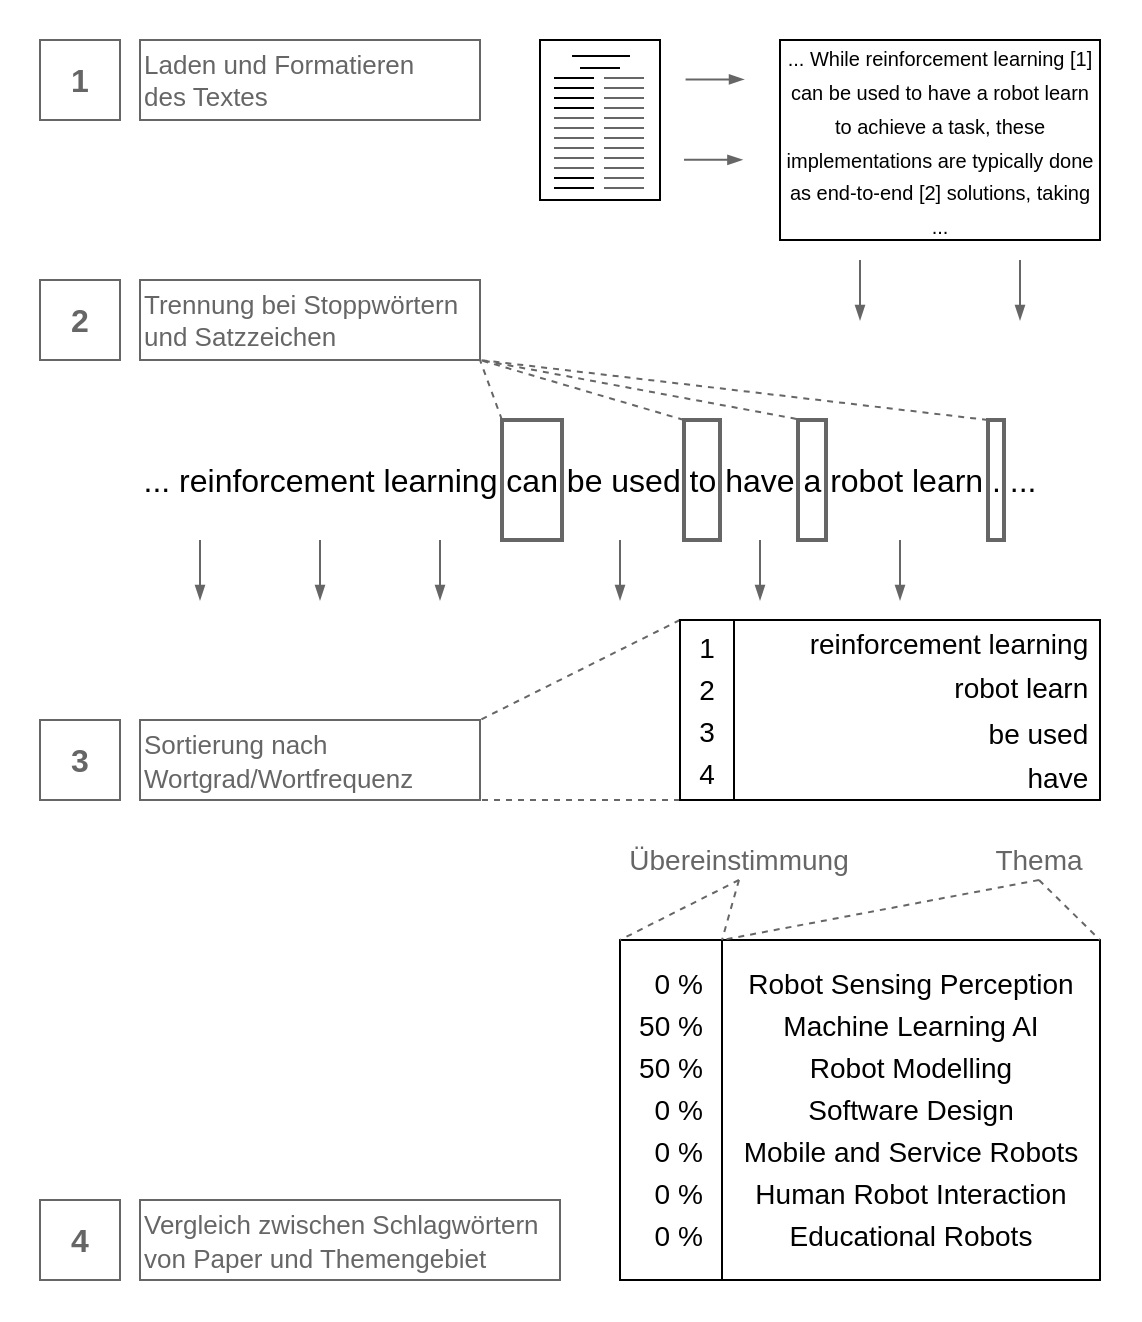 <mxfile version="14.5.1" type="device" pages="2"><diagram id="_T1rNeS9G07VCOs8iRtI" name="Page-1"><mxGraphModel dx="1243" dy="1351" grid="1" gridSize="10" guides="1" tooltips="1" connect="1" arrows="1" fold="1" page="1" pageScale="1" pageWidth="827" pageHeight="1169" math="0" shadow="0"><root><mxCell id="0"/><mxCell id="1" parent="0"/><mxCell id="ePrO3Vi990JG23fnKybL-49" value="" style="rounded=0;whiteSpace=wrap;html=1;strokeWidth=1;fontSize=14;fontColor=#000000;align=center;strokeColor=none;" vertex="1" parent="1"><mxGeometry x="10" y="20" width="570" height="660" as="geometry"/></mxCell><mxCell id="nwE_6mz_NxOICZRyr0Bs-20" value="" style="endArrow=none;html=1;strokeWidth=1;strokeColor=#666666;dashed=1;entryX=1;entryY=1;entryDx=0;entryDy=0;" edge="1" parent="1"><mxGeometry width="50" height="50" relative="1" as="geometry"><mxPoint x="350" y="330" as="sourcePoint"/><mxPoint x="250" y="380" as="targetPoint"/></mxGeometry></mxCell><mxCell id="nwE_6mz_NxOICZRyr0Bs-19" value="" style="endArrow=none;html=1;strokeWidth=1;strokeColor=#666666;dashed=1;entryX=1;entryY=1;entryDx=0;entryDy=0;" edge="1" parent="1"><mxGeometry width="50" height="50" relative="1" as="geometry"><mxPoint x="350" y="420" as="sourcePoint"/><mxPoint x="250" y="420" as="targetPoint"/></mxGeometry></mxCell><mxCell id="nwE_6mz_NxOICZRyr0Bs-1" value="&lt;font style=&quot;font-size: 16px&quot;&gt;... reinforcement learning can be used to have a robot learn . ...&lt;/font&gt;" style="text;html=1;strokeColor=none;fillColor=none;align=center;verticalAlign=middle;whiteSpace=wrap;rounded=0;" vertex="1" parent="1"><mxGeometry x="75" y="240" width="460" height="40" as="geometry"/></mxCell><mxCell id="nwE_6mz_NxOICZRyr0Bs-4" value="" style="rounded=0;whiteSpace=wrap;html=1;fillColor=none;strokeWidth=2;strokeColor=#666666;" vertex="1" parent="1"><mxGeometry x="261" y="230" width="30" height="60" as="geometry"/></mxCell><mxCell id="nwE_6mz_NxOICZRyr0Bs-5" value="" style="rounded=0;whiteSpace=wrap;html=1;fillColor=none;strokeWidth=2;strokeColor=#666666;" vertex="1" parent="1"><mxGeometry x="352" y="230" width="18" height="60" as="geometry"/></mxCell><mxCell id="nwE_6mz_NxOICZRyr0Bs-6" value="" style="rounded=0;whiteSpace=wrap;html=1;fillColor=none;strokeWidth=2;strokeColor=#666666;" vertex="1" parent="1"><mxGeometry x="409" y="230" width="14" height="60" as="geometry"/></mxCell><mxCell id="nwE_6mz_NxOICZRyr0Bs-7" value="" style="endArrow=none;html=1;strokeWidth=1;strokeColor=#666666;dashed=1;entryX=1;entryY=1;entryDx=0;entryDy=0;exitX=0;exitY=0;exitDx=0;exitDy=0;" edge="1" parent="1" source="nwE_6mz_NxOICZRyr0Bs-4" target="nwE_6mz_NxOICZRyr0Bs-10"><mxGeometry width="50" height="50" relative="1" as="geometry"><mxPoint x="291" y="230" as="sourcePoint"/><mxPoint x="450" y="190" as="targetPoint"/></mxGeometry></mxCell><mxCell id="nwE_6mz_NxOICZRyr0Bs-8" value="" style="endArrow=none;html=1;strokeWidth=1;strokeColor=#666666;dashed=1;entryX=1;entryY=1;entryDx=0;entryDy=0;exitX=0;exitY=0;exitDx=0;exitDy=0;" edge="1" parent="1" source="nwE_6mz_NxOICZRyr0Bs-5" target="nwE_6mz_NxOICZRyr0Bs-10"><mxGeometry width="50" height="50" relative="1" as="geometry"><mxPoint x="371" y="230" as="sourcePoint"/><mxPoint x="450" y="190" as="targetPoint"/></mxGeometry></mxCell><mxCell id="nwE_6mz_NxOICZRyr0Bs-9" value="" style="endArrow=none;html=1;strokeWidth=1;strokeColor=#666666;dashed=1;entryX=1;entryY=1;entryDx=0;entryDy=0;exitX=-0.054;exitY=-0.009;exitDx=0;exitDy=0;exitPerimeter=0;" edge="1" parent="1" source="nwE_6mz_NxOICZRyr0Bs-6" target="nwE_6mz_NxOICZRyr0Bs-10"><mxGeometry width="50" height="50" relative="1" as="geometry"><mxPoint x="423" y="230" as="sourcePoint"/><mxPoint x="450" y="190" as="targetPoint"/></mxGeometry></mxCell><mxCell id="nwE_6mz_NxOICZRyr0Bs-10" value="&lt;font style=&quot;font-size: 13px&quot;&gt;Trennung bei Stoppwörtern&lt;br&gt;und Satzzeichen&lt;/font&gt;" style="text;html=1;fillColor=none;align=left;verticalAlign=middle;whiteSpace=wrap;rounded=0;strokeColor=#666666;fontColor=#666666;" vertex="1" parent="1"><mxGeometry x="80" y="160" width="170" height="40" as="geometry"/></mxCell><mxCell id="nwE_6mz_NxOICZRyr0Bs-13" value="" style="rounded=0;whiteSpace=wrap;html=1;fillColor=none;strokeWidth=2;strokeColor=#666666;" vertex="1" parent="1"><mxGeometry x="504" y="230" width="8" height="60" as="geometry"/></mxCell><mxCell id="nwE_6mz_NxOICZRyr0Bs-14" value="" style="endArrow=none;html=1;strokeWidth=1;strokeColor=#666666;dashed=1;entryX=1;entryY=1;entryDx=0;entryDy=0;exitX=0;exitY=0;exitDx=0;exitDy=0;" edge="1" parent="1" source="nwE_6mz_NxOICZRyr0Bs-13" target="nwE_6mz_NxOICZRyr0Bs-10"><mxGeometry width="50" height="50" relative="1" as="geometry"><mxPoint x="500.5" y="230" as="sourcePoint"/><mxPoint x="259" y="189" as="targetPoint"/></mxGeometry></mxCell><mxCell id="nwE_6mz_NxOICZRyr0Bs-18" value="&lt;font style=&quot;font-size: 13px&quot;&gt;Sortierung nach Wortgrad/Wortfrequenz&lt;/font&gt;" style="rounded=0;whiteSpace=wrap;html=1;strokeWidth=1;fillColor=none;fontSize=14;align=left;strokeColor=#666666;fontColor=#666666;" vertex="1" parent="1"><mxGeometry x="80" y="380" width="170" height="40" as="geometry"/></mxCell><mxCell id="nwE_6mz_NxOICZRyr0Bs-21" value="" style="endArrow=blockThin;html=1;strokeColor=#666666;strokeWidth=1;fontColor=#666666;endFill=1;startSize=4;endSize=5;" edge="1" parent="1"><mxGeometry width="50" height="50" relative="1" as="geometry"><mxPoint x="110" y="290" as="sourcePoint"/><mxPoint x="110" y="320" as="targetPoint"/></mxGeometry></mxCell><mxCell id="nwE_6mz_NxOICZRyr0Bs-25" value="&lt;p style=&quot;line-height: 150%&quot;&gt;&lt;font color=&quot;#000000&quot;&gt;1&lt;br&gt;2&lt;br&gt;3&lt;br&gt;4&lt;/font&gt;&lt;/p&gt;" style="rounded=0;whiteSpace=wrap;html=1;strokeWidth=1;fillColor=none;fontSize=14;fontColor=#666666;align=center;" vertex="1" parent="1"><mxGeometry x="350" y="330" width="27" height="90" as="geometry"/></mxCell><mxCell id="nwE_6mz_NxOICZRyr0Bs-26" value="&lt;div&gt;&lt;span&gt;&lt;b&gt;&lt;font style=&quot;font-size: 16px&quot;&gt;2&lt;/font&gt;&lt;/b&gt;&lt;/span&gt;&lt;/div&gt;" style="text;html=1;fillColor=none;align=center;verticalAlign=middle;whiteSpace=wrap;rounded=0;strokeColor=#666666;fontColor=#666666;" vertex="1" parent="1"><mxGeometry x="30" y="160" width="40" height="40" as="geometry"/></mxCell><mxCell id="nwE_6mz_NxOICZRyr0Bs-27" value="&lt;div&gt;&lt;span&gt;&lt;b&gt;&lt;font style=&quot;font-size: 16px&quot;&gt;3&lt;/font&gt;&lt;/b&gt;&lt;/span&gt;&lt;/div&gt;" style="text;html=1;fillColor=none;align=center;verticalAlign=middle;whiteSpace=wrap;rounded=0;strokeColor=#666666;fontColor=#666666;" vertex="1" parent="1"><mxGeometry x="30" y="380" width="40" height="40" as="geometry"/></mxCell><mxCell id="nwE_6mz_NxOICZRyr0Bs-28" value="&lt;span style=&quot;font-size: 13px&quot;&gt;Laden und Formatieren&lt;br&gt;des Textes&lt;/span&gt;" style="text;html=1;fillColor=none;align=left;verticalAlign=middle;whiteSpace=wrap;rounded=0;strokeColor=#666666;fontColor=#666666;" vertex="1" parent="1"><mxGeometry x="80" y="40" width="170" height="40" as="geometry"/></mxCell><mxCell id="nwE_6mz_NxOICZRyr0Bs-29" value="&lt;div&gt;&lt;span&gt;&lt;b&gt;&lt;font style=&quot;font-size: 16px&quot;&gt;1&lt;/font&gt;&lt;/b&gt;&lt;/span&gt;&lt;/div&gt;" style="text;html=1;fillColor=none;align=center;verticalAlign=middle;whiteSpace=wrap;rounded=0;strokeColor=#666666;fontColor=#666666;" vertex="1" parent="1"><mxGeometry x="30" y="40" width="40" height="40" as="geometry"/></mxCell><mxCell id="nwE_6mz_NxOICZRyr0Bs-30" value="" style="endArrow=blockThin;html=1;strokeColor=#666666;strokeWidth=1;fontColor=#666666;endFill=1;startSize=4;endSize=5;" edge="1" parent="1"><mxGeometry width="50" height="50" relative="1" as="geometry"><mxPoint x="170" y="290" as="sourcePoint"/><mxPoint x="170" y="320" as="targetPoint"/></mxGeometry></mxCell><mxCell id="nwE_6mz_NxOICZRyr0Bs-31" value="" style="endArrow=blockThin;html=1;strokeColor=#666666;strokeWidth=1;fontColor=#666666;endFill=1;startSize=4;endSize=5;" edge="1" parent="1"><mxGeometry width="50" height="50" relative="1" as="geometry"><mxPoint x="230" y="290" as="sourcePoint"/><mxPoint x="230" y="320" as="targetPoint"/></mxGeometry></mxCell><mxCell id="nwE_6mz_NxOICZRyr0Bs-32" value="" style="endArrow=blockThin;html=1;strokeColor=#666666;strokeWidth=1;fontColor=#666666;endFill=1;startSize=4;endSize=5;" edge="1" parent="1"><mxGeometry width="50" height="50" relative="1" as="geometry"><mxPoint x="320" y="290" as="sourcePoint"/><mxPoint x="320" y="320" as="targetPoint"/></mxGeometry></mxCell><mxCell id="nwE_6mz_NxOICZRyr0Bs-33" value="" style="endArrow=blockThin;html=1;strokeColor=#666666;strokeWidth=1;fontColor=#666666;endFill=1;startSize=4;endSize=5;" edge="1" parent="1"><mxGeometry width="50" height="50" relative="1" as="geometry"><mxPoint x="390" y="290" as="sourcePoint"/><mxPoint x="390" y="320" as="targetPoint"/></mxGeometry></mxCell><mxCell id="nwE_6mz_NxOICZRyr0Bs-35" value="" style="endArrow=blockThin;html=1;strokeColor=#666666;strokeWidth=1;fontColor=#666666;endFill=1;startSize=4;endSize=5;" edge="1" parent="1"><mxGeometry width="50" height="50" relative="1" as="geometry"><mxPoint x="460" y="290" as="sourcePoint"/><mxPoint x="460" y="320" as="targetPoint"/></mxGeometry></mxCell><mxCell id="ePrO3Vi990JG23fnKybL-1" value="" style="rounded=0;whiteSpace=wrap;html=1;strokeColor=#000000;strokeWidth=1;fillColor=none;fontSize=14;fontColor=#666666;align=center;" vertex="1" parent="1"><mxGeometry x="280" y="40" width="60" height="80" as="geometry"/></mxCell><mxCell id="ePrO3Vi990JG23fnKybL-2" value="" style="endArrow=none;html=1;strokeWidth=1;fontSize=14;fontColor=#666666;" edge="1" parent="1"><mxGeometry width="50" height="50" relative="1" as="geometry"><mxPoint x="287" y="64" as="sourcePoint"/><mxPoint x="307" y="64" as="targetPoint"/></mxGeometry></mxCell><mxCell id="ePrO3Vi990JG23fnKybL-3" value="" style="endArrow=none;html=1;strokeWidth=1;fontSize=14;fontColor=#666666;" edge="1" parent="1"><mxGeometry width="50" height="50" relative="1" as="geometry"><mxPoint x="287" y="74" as="sourcePoint"/><mxPoint x="307" y="74" as="targetPoint"/></mxGeometry></mxCell><mxCell id="ePrO3Vi990JG23fnKybL-4" value="" style="endArrow=none;html=1;strokeWidth=1;fontSize=14;fontColor=#666666;strokeColor=#666666;" edge="1" parent="1"><mxGeometry width="50" height="50" relative="1" as="geometry"><mxPoint x="287" y="84" as="sourcePoint"/><mxPoint x="307" y="84" as="targetPoint"/></mxGeometry></mxCell><mxCell id="ePrO3Vi990JG23fnKybL-5" value="" style="endArrow=none;html=1;strokeWidth=1;fontSize=14;fontColor=#666666;" edge="1" parent="1"><mxGeometry width="50" height="50" relative="1" as="geometry"><mxPoint x="287" y="59" as="sourcePoint"/><mxPoint x="307" y="59" as="targetPoint"/></mxGeometry></mxCell><mxCell id="ePrO3Vi990JG23fnKybL-6" value="" style="endArrow=none;html=1;strokeWidth=1;fontSize=14;fontColor=#666666;" edge="1" parent="1"><mxGeometry width="50" height="50" relative="1" as="geometry"><mxPoint x="287" y="69" as="sourcePoint"/><mxPoint x="307" y="69" as="targetPoint"/></mxGeometry></mxCell><mxCell id="ePrO3Vi990JG23fnKybL-7" value="" style="endArrow=none;html=1;strokeWidth=1;fontSize=14;fontColor=#666666;strokeColor=#666666;" edge="1" parent="1"><mxGeometry width="50" height="50" relative="1" as="geometry"><mxPoint x="287" y="79" as="sourcePoint"/><mxPoint x="307" y="79" as="targetPoint"/><Array as="points"><mxPoint x="297" y="79"/></Array></mxGeometry></mxCell><mxCell id="ePrO3Vi990JG23fnKybL-8" value="" style="endArrow=none;html=1;strokeWidth=1;fontSize=14;fontColor=#666666;strokeColor=#666666;" edge="1" parent="1"><mxGeometry width="50" height="50" relative="1" as="geometry"><mxPoint x="287" y="94" as="sourcePoint"/><mxPoint x="307" y="94" as="targetPoint"/></mxGeometry></mxCell><mxCell id="ePrO3Vi990JG23fnKybL-9" value="" style="endArrow=none;html=1;strokeWidth=1;fontSize=14;fontColor=#666666;strokeColor=#666666;" edge="1" parent="1"><mxGeometry width="50" height="50" relative="1" as="geometry"><mxPoint x="287" y="104" as="sourcePoint"/><mxPoint x="307" y="104" as="targetPoint"/></mxGeometry></mxCell><mxCell id="ePrO3Vi990JG23fnKybL-10" value="" style="endArrow=none;html=1;strokeWidth=1;fontSize=14;fontColor=#666666;" edge="1" parent="1"><mxGeometry width="50" height="50" relative="1" as="geometry"><mxPoint x="287" y="114" as="sourcePoint"/><mxPoint x="307" y="114" as="targetPoint"/></mxGeometry></mxCell><mxCell id="ePrO3Vi990JG23fnKybL-11" value="" style="endArrow=none;html=1;strokeWidth=1;fontSize=14;fontColor=#666666;strokeColor=#666666;" edge="1" parent="1"><mxGeometry width="50" height="50" relative="1" as="geometry"><mxPoint x="287" y="89" as="sourcePoint"/><mxPoint x="307" y="89" as="targetPoint"/></mxGeometry></mxCell><mxCell id="ePrO3Vi990JG23fnKybL-12" value="" style="endArrow=none;html=1;strokeWidth=1;fontSize=14;fontColor=#666666;strokeColor=#666666;" edge="1" parent="1"><mxGeometry width="50" height="50" relative="1" as="geometry"><mxPoint x="287" y="99" as="sourcePoint"/><mxPoint x="307" y="99" as="targetPoint"/></mxGeometry></mxCell><mxCell id="ePrO3Vi990JG23fnKybL-13" value="" style="endArrow=none;html=1;strokeWidth=1;fontSize=14;fontColor=#666666;" edge="1" parent="1"><mxGeometry width="50" height="50" relative="1" as="geometry"><mxPoint x="287" y="109" as="sourcePoint"/><mxPoint x="307" y="109" as="targetPoint"/><Array as="points"><mxPoint x="297" y="109"/></Array></mxGeometry></mxCell><mxCell id="ePrO3Vi990JG23fnKybL-14" value="" style="endArrow=none;html=1;strokeWidth=1;fontSize=14;fontColor=#666666;strokeColor=#666666;" edge="1" parent="1"><mxGeometry width="50" height="50" relative="1" as="geometry"><mxPoint x="312" y="64" as="sourcePoint"/><mxPoint x="332" y="64" as="targetPoint"/></mxGeometry></mxCell><mxCell id="ePrO3Vi990JG23fnKybL-15" value="" style="endArrow=none;html=1;strokeWidth=1;fontSize=14;fontColor=#666666;strokeColor=#666666;" edge="1" parent="1"><mxGeometry width="50" height="50" relative="1" as="geometry"><mxPoint x="312" y="74" as="sourcePoint"/><mxPoint x="332" y="74" as="targetPoint"/></mxGeometry></mxCell><mxCell id="ePrO3Vi990JG23fnKybL-16" value="" style="endArrow=none;html=1;strokeWidth=1;fontSize=14;fontColor=#666666;strokeColor=#666666;" edge="1" parent="1"><mxGeometry width="50" height="50" relative="1" as="geometry"><mxPoint x="312" y="84" as="sourcePoint"/><mxPoint x="332" y="84" as="targetPoint"/></mxGeometry></mxCell><mxCell id="ePrO3Vi990JG23fnKybL-17" value="" style="endArrow=none;html=1;strokeWidth=1;fontSize=14;fontColor=#666666;strokeColor=#666666;" edge="1" parent="1"><mxGeometry width="50" height="50" relative="1" as="geometry"><mxPoint x="312" y="59" as="sourcePoint"/><mxPoint x="332" y="59" as="targetPoint"/></mxGeometry></mxCell><mxCell id="ePrO3Vi990JG23fnKybL-18" value="" style="endArrow=none;html=1;strokeWidth=1;fontSize=14;fontColor=#666666;strokeColor=#666666;" edge="1" parent="1"><mxGeometry width="50" height="50" relative="1" as="geometry"><mxPoint x="312" y="69" as="sourcePoint"/><mxPoint x="332" y="69" as="targetPoint"/></mxGeometry></mxCell><mxCell id="ePrO3Vi990JG23fnKybL-19" value="" style="endArrow=none;html=1;strokeWidth=1;fontSize=14;fontColor=#666666;strokeColor=#666666;" edge="1" parent="1"><mxGeometry width="50" height="50" relative="1" as="geometry"><mxPoint x="312" y="79" as="sourcePoint"/><mxPoint x="332" y="79" as="targetPoint"/><Array as="points"><mxPoint x="322" y="79"/></Array></mxGeometry></mxCell><mxCell id="ePrO3Vi990JG23fnKybL-20" value="" style="endArrow=none;html=1;strokeWidth=1;fontSize=14;fontColor=#666666;strokeColor=#666666;" edge="1" parent="1"><mxGeometry width="50" height="50" relative="1" as="geometry"><mxPoint x="312" y="94" as="sourcePoint"/><mxPoint x="332" y="94" as="targetPoint"/></mxGeometry></mxCell><mxCell id="ePrO3Vi990JG23fnKybL-21" value="" style="endArrow=none;html=1;strokeWidth=1;fontSize=14;fontColor=#666666;strokeColor=#666666;" edge="1" parent="1"><mxGeometry width="50" height="50" relative="1" as="geometry"><mxPoint x="312" y="104" as="sourcePoint"/><mxPoint x="332" y="104" as="targetPoint"/></mxGeometry></mxCell><mxCell id="ePrO3Vi990JG23fnKybL-22" value="" style="endArrow=none;html=1;strokeWidth=1;fontSize=14;fontColor=#666666;strokeColor=#666666;" edge="1" parent="1"><mxGeometry width="50" height="50" relative="1" as="geometry"><mxPoint x="312" y="114" as="sourcePoint"/><mxPoint x="332" y="114" as="targetPoint"/></mxGeometry></mxCell><mxCell id="ePrO3Vi990JG23fnKybL-23" value="" style="endArrow=none;html=1;strokeWidth=1;fontSize=14;fontColor=#666666;strokeColor=#666666;" edge="1" parent="1"><mxGeometry width="50" height="50" relative="1" as="geometry"><mxPoint x="312" y="89" as="sourcePoint"/><mxPoint x="332" y="89" as="targetPoint"/></mxGeometry></mxCell><mxCell id="ePrO3Vi990JG23fnKybL-24" value="" style="endArrow=none;html=1;strokeWidth=1;fontSize=14;fontColor=#666666;strokeColor=#666666;" edge="1" parent="1"><mxGeometry width="50" height="50" relative="1" as="geometry"><mxPoint x="312" y="99" as="sourcePoint"/><mxPoint x="332" y="99" as="targetPoint"/></mxGeometry></mxCell><mxCell id="ePrO3Vi990JG23fnKybL-25" value="" style="endArrow=none;html=1;strokeWidth=1;fontSize=14;fontColor=#666666;strokeColor=#666666;" edge="1" parent="1"><mxGeometry width="50" height="50" relative="1" as="geometry"><mxPoint x="312" y="109" as="sourcePoint"/><mxPoint x="332" y="109" as="targetPoint"/><Array as="points"><mxPoint x="322" y="109"/></Array></mxGeometry></mxCell><mxCell id="ePrO3Vi990JG23fnKybL-26" value="" style="endArrow=none;html=1;strokeWidth=1;fontSize=14;fontColor=#666666;" edge="1" parent="1"><mxGeometry width="50" height="50" relative="1" as="geometry"><mxPoint x="300" y="54" as="sourcePoint"/><mxPoint x="320" y="54" as="targetPoint"/></mxGeometry></mxCell><mxCell id="ePrO3Vi990JG23fnKybL-27" value="" style="endArrow=none;html=1;strokeWidth=1;fontSize=14;fontColor=#666666;exitX=0.267;exitY=0.1;exitDx=0;exitDy=0;exitPerimeter=0;" edge="1" parent="1" source="ePrO3Vi990JG23fnKybL-1"><mxGeometry width="50" height="50" relative="1" as="geometry"><mxPoint x="296" y="48" as="sourcePoint"/><mxPoint x="325.0" y="48" as="targetPoint"/></mxGeometry></mxCell><mxCell id="ePrO3Vi990JG23fnKybL-30" value="&lt;p style=&quot;line-height: 150%&quot;&gt;Robot Sensing Perception&lt;br&gt;Machine Learning AI&lt;br&gt;Robot Modelling&lt;br&gt;Software Design&lt;br&gt;Mobile and Service Robots&lt;br&gt;Human Robot Interaction&lt;br&gt;Educational Robots&lt;/p&gt;" style="rounded=0;whiteSpace=wrap;html=1;strokeWidth=1;fillColor=none;fontSize=14;align=center;" vertex="1" parent="1"><mxGeometry x="371" y="490" width="189" height="170" as="geometry"/></mxCell><mxCell id="ePrO3Vi990JG23fnKybL-31" value="&lt;p style=&quot;line-height: 150%&quot;&gt;&amp;nbsp; 0 %&lt;br&gt;50 %&lt;br&gt;50 %&lt;br&gt;&amp;nbsp; 0 %&lt;br&gt;&amp;nbsp; 0 %&lt;br&gt;&amp;nbsp; 0 %&lt;br&gt;&amp;nbsp; 0 %&lt;/p&gt;" style="rounded=0;whiteSpace=wrap;html=1;strokeWidth=1;fillColor=none;fontSize=14;align=center;" vertex="1" parent="1"><mxGeometry x="320" y="490" width="51" height="170" as="geometry"/></mxCell><mxCell id="ePrO3Vi990JG23fnKybL-32" value="&lt;span style=&quot;font-size: 13px&quot;&gt;Vergleich zwischen Schlagwörtern von Paper und Themengebiet&lt;/span&gt;" style="rounded=0;whiteSpace=wrap;html=1;strokeWidth=1;fillColor=none;fontSize=14;align=left;strokeColor=#666666;fontColor=#666666;" vertex="1" parent="1"><mxGeometry x="80" y="620" width="210" height="40" as="geometry"/></mxCell><mxCell id="ePrO3Vi990JG23fnKybL-33" value="&lt;div&gt;&lt;span&gt;&lt;b&gt;&lt;font style=&quot;font-size: 16px&quot;&gt;4&lt;/font&gt;&lt;/b&gt;&lt;/span&gt;&lt;/div&gt;" style="text;html=1;fillColor=none;align=center;verticalAlign=middle;whiteSpace=wrap;rounded=0;strokeColor=#666666;fontColor=#666666;" vertex="1" parent="1"><mxGeometry x="30" y="620" width="40" height="40" as="geometry"/></mxCell><mxCell id="ePrO3Vi990JG23fnKybL-34" value="Thema" style="text;html=1;strokeColor=none;fillColor=none;align=center;verticalAlign=middle;whiteSpace=wrap;rounded=0;fontSize=14;fontColor=#666666;" vertex="1" parent="1"><mxGeometry x="499" y="440" width="61" height="20" as="geometry"/></mxCell><mxCell id="ePrO3Vi990JG23fnKybL-35" value="Übereinstimmung" style="text;html=1;strokeColor=none;fillColor=none;align=center;verticalAlign=middle;whiteSpace=wrap;rounded=0;fontSize=14;fontColor=#666666;" vertex="1" parent="1"><mxGeometry x="319" y="440" width="121" height="20" as="geometry"/></mxCell><mxCell id="ePrO3Vi990JG23fnKybL-39" value="" style="endArrow=none;dashed=1;html=1;strokeColor=#666666;strokeWidth=1;fontSize=14;fontColor=#666666;exitX=0.5;exitY=1;exitDx=0;exitDy=0;entryX=0;entryY=0;entryDx=0;entryDy=0;" edge="1" parent="1" source="ePrO3Vi990JG23fnKybL-35" target="ePrO3Vi990JG23fnKybL-31"><mxGeometry width="50" height="50" relative="1" as="geometry"><mxPoint x="340" y="500" as="sourcePoint"/><mxPoint x="390" y="450" as="targetPoint"/></mxGeometry></mxCell><mxCell id="ePrO3Vi990JG23fnKybL-40" value="" style="endArrow=none;dashed=1;html=1;strokeColor=#666666;strokeWidth=1;fontSize=14;fontColor=#666666;exitX=0.5;exitY=1;exitDx=0;exitDy=0;entryX=1;entryY=0;entryDx=0;entryDy=0;" edge="1" parent="1" source="ePrO3Vi990JG23fnKybL-35" target="ePrO3Vi990JG23fnKybL-31"><mxGeometry width="50" height="50" relative="1" as="geometry"><mxPoint x="340" y="500" as="sourcePoint"/><mxPoint x="390" y="450" as="targetPoint"/></mxGeometry></mxCell><mxCell id="ePrO3Vi990JG23fnKybL-41" value="" style="endArrow=none;dashed=1;html=1;strokeColor=#666666;strokeWidth=1;fontSize=14;fontColor=#666666;exitX=0.5;exitY=1;exitDx=0;exitDy=0;entryX=1;entryY=0;entryDx=0;entryDy=0;" edge="1" parent="1" source="ePrO3Vi990JG23fnKybL-34" target="ePrO3Vi990JG23fnKybL-31"><mxGeometry width="50" height="50" relative="1" as="geometry"><mxPoint x="340" y="500" as="sourcePoint"/><mxPoint x="390" y="450" as="targetPoint"/></mxGeometry></mxCell><mxCell id="ePrO3Vi990JG23fnKybL-42" value="" style="endArrow=none;dashed=1;html=1;strokeColor=#666666;strokeWidth=1;fontSize=14;fontColor=#666666;exitX=0.5;exitY=1;exitDx=0;exitDy=0;entryX=1;entryY=0;entryDx=0;entryDy=0;" edge="1" parent="1" source="ePrO3Vi990JG23fnKybL-34" target="ePrO3Vi990JG23fnKybL-30"><mxGeometry width="50" height="50" relative="1" as="geometry"><mxPoint x="340" y="500" as="sourcePoint"/><mxPoint x="390" y="450" as="targetPoint"/></mxGeometry></mxCell><mxCell id="ePrO3Vi990JG23fnKybL-43" value="" style="endArrow=blockThin;html=1;strokeColor=#666666;strokeWidth=1;fontColor=#666666;endFill=1;startSize=4;endSize=5;" edge="1" parent="1"><mxGeometry width="50" height="50" relative="1" as="geometry"><mxPoint x="352.8" y="59.7" as="sourcePoint"/><mxPoint x="382" y="59.7" as="targetPoint"/></mxGeometry></mxCell><mxCell id="ePrO3Vi990JG23fnKybL-44" value="" style="endArrow=blockThin;html=1;strokeColor=#666666;strokeWidth=1;fontColor=#666666;endFill=1;startSize=4;endSize=5;" edge="1" parent="1"><mxGeometry width="50" height="50" relative="1" as="geometry"><mxPoint x="352.0" y="99.9" as="sourcePoint"/><mxPoint x="381.2" y="99.9" as="targetPoint"/></mxGeometry></mxCell><mxCell id="ePrO3Vi990JG23fnKybL-45" value="&lt;font style=&quot;font-size: 10px ; line-height: 80%&quot;&gt;... While reinforcement learning [1] can be used to have a robot learn to achieve a task, these implementations are typically done as end-to-end [2] solutions, taking ...&lt;/font&gt;" style="text;html=1;fillColor=none;align=center;verticalAlign=middle;whiteSpace=wrap;rounded=0;fontSize=14;fontColor=#000000;strokeColor=#000000;" vertex="1" parent="1"><mxGeometry x="400" y="40" width="160" height="100" as="geometry"/></mxCell><mxCell id="ePrO3Vi990JG23fnKybL-46" value="" style="endArrow=blockThin;html=1;strokeColor=#666666;strokeWidth=1;fontColor=#666666;endFill=1;startSize=4;endSize=5;" edge="1" parent="1"><mxGeometry width="50" height="50" relative="1" as="geometry"><mxPoint x="440" y="150" as="sourcePoint"/><mxPoint x="440" y="180" as="targetPoint"/></mxGeometry></mxCell><mxCell id="ePrO3Vi990JG23fnKybL-47" value="" style="endArrow=blockThin;html=1;strokeColor=#666666;strokeWidth=1;fontColor=#666666;endFill=1;startSize=4;endSize=5;" edge="1" parent="1"><mxGeometry width="50" height="50" relative="1" as="geometry"><mxPoint x="520" y="150" as="sourcePoint"/><mxPoint x="520" y="180" as="targetPoint"/></mxGeometry></mxCell><mxCell id="ePrO3Vi990JG23fnKybL-50" value="&lt;p style=&quot;line-height: 160%&quot;&gt;reinforcement learning&amp;nbsp;&lt;br&gt;robot learn&amp;nbsp;&lt;br&gt;be used&amp;nbsp;&lt;br&gt;have&amp;nbsp;&lt;/p&gt;" style="rounded=0;whiteSpace=wrap;html=1;strokeWidth=1;fillColor=#ffffff;fontSize=14;fontColor=#000000;align=right;" vertex="1" parent="1"><mxGeometry x="377" y="330" width="183" height="90" as="geometry"/></mxCell></root></mxGraphModel></diagram><diagram id="WrkdSSzGH4sytUlweiSA" name="Page-2"><mxGraphModel dx="414" dy="450" grid="1" gridSize="10" guides="1" tooltips="1" connect="1" arrows="1" fold="1" page="1" pageScale="1" pageWidth="827" pageHeight="1169" math="0" shadow="0"><root><mxCell id="vLCzP1JLBs0wY8FbVDVV-0"/><mxCell id="vLCzP1JLBs0wY8FbVDVV-1" parent="vLCzP1JLBs0wY8FbVDVV-0"/></root></mxGraphModel></diagram></mxfile>